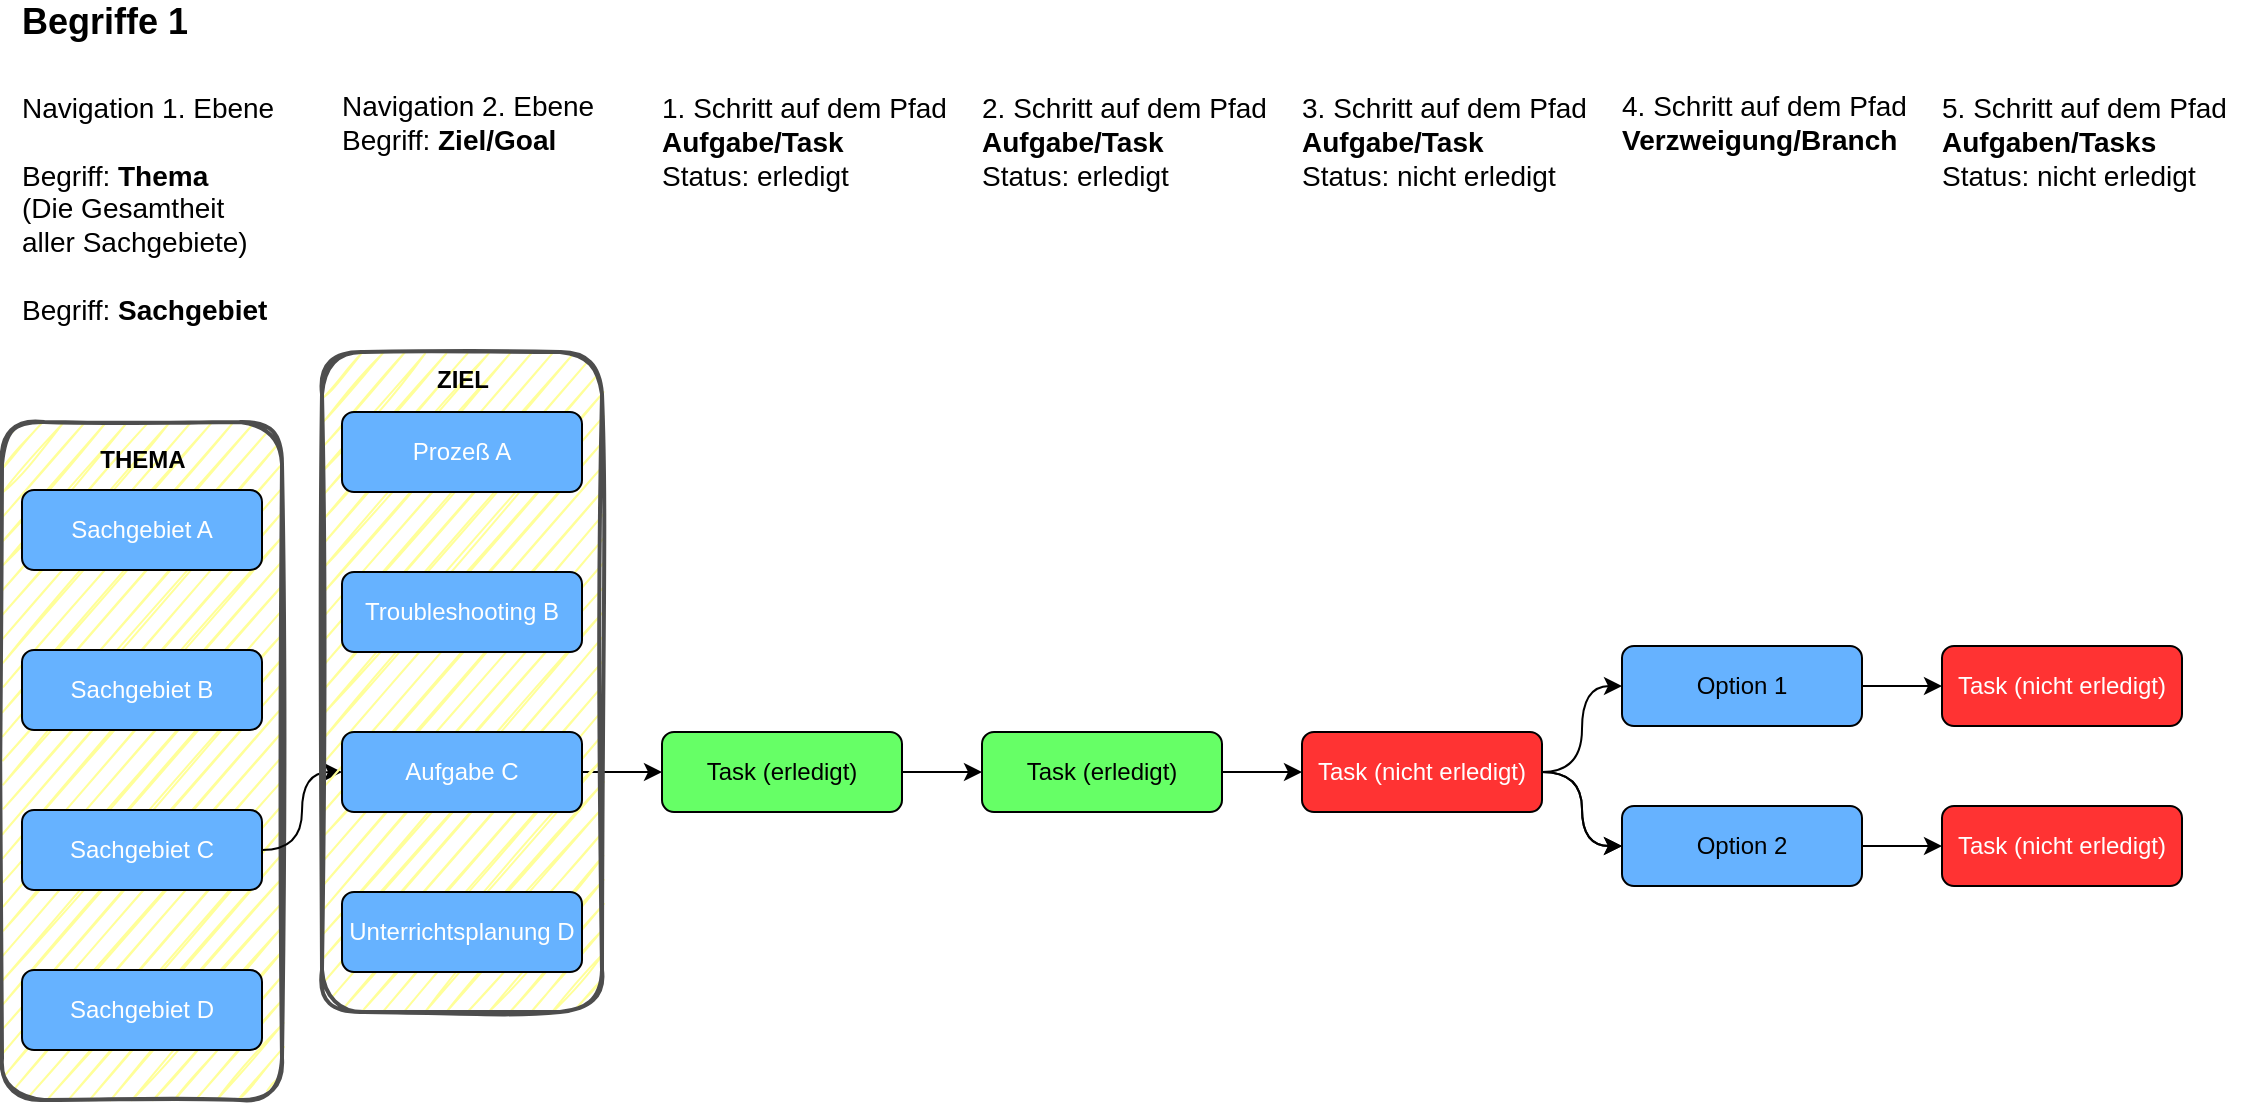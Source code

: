 <mxfile version="14.4.3" type="device"><diagram id="EBWvpGSYEAGrZit5Ipvj" name="Seite-1"><mxGraphModel dx="1422" dy="1649" grid="1" gridSize="10" guides="1" tooltips="1" connect="1" arrows="1" fold="1" page="1" pageScale="1" pageWidth="1169" pageHeight="827" math="0" shadow="0"><root><mxCell id="0"/><mxCell id="1" parent="0"/><mxCell id="T-bWBAVIw8mhw9fDxgCS-1" value="" style="rounded=1;whiteSpace=wrap;html=1;strokeColor=#4D4D4D;strokeWidth=2;shadow=0;sketch=1;container=0;fillColor=#FFFF99;" parent="1" vertex="1"><mxGeometry x="30" y="-590" width="140" height="339" as="geometry"/></mxCell><mxCell id="5r-8OMh4-r3xu5XwcMYP-12" value="" style="edgeStyle=orthogonalEdgeStyle;orthogonalLoop=1;jettySize=auto;html=1;curved=1;entryX=0;entryY=0.5;entryDx=0;entryDy=0;" parent="1" source="5r-8OMh4-r3xu5XwcMYP-3" target="5r-8OMh4-r3xu5XwcMYP-9" edge="1"><mxGeometry relative="1" as="geometry"/></mxCell><mxCell id="5r-8OMh4-r3xu5XwcMYP-5" value="Navigation 1. Ebene&lt;br style=&quot;font-size: 14px&quot;&gt;&lt;br&gt;Begriff: &lt;b&gt;Thema&lt;/b&gt;&lt;br&gt;(Die Gesamtheit&lt;br&gt;aller Sachgebiete)&lt;br&gt;&lt;br&gt;Begriff: &lt;b&gt;Sachgebiet&lt;/b&gt;" style="text;html=1;align=left;verticalAlign=top;resizable=0;points=[];autosize=0;fontSize=14;spacingTop=0;spacing=0;labelPosition=center;verticalLabelPosition=middle;noLabel=0;imageWidth=15;resizeWidth=1;resizeHeight=1;imageAspect=0;movable=1;rotatable=1;deletable=1;editable=1;connectable=1;overflow=visible;" parent="1" vertex="1"><mxGeometry x="40" y="-760" width="175" height="150" as="geometry"/></mxCell><mxCell id="5r-8OMh4-r3xu5XwcMYP-6" value="Navigation 2. Ebene&lt;br style=&quot;font-size: 14px&quot;&gt;Begriff: &lt;b&gt;Ziel/Goal&lt;/b&gt;" style="text;html=1;align=left;verticalAlign=middle;resizable=0;points=[];autosize=1;fontSize=14;spacing=0;" parent="1" vertex="1"><mxGeometry x="200" y="-760" width="140" height="40" as="geometry"/></mxCell><mxCell id="5r-8OMh4-r3xu5XwcMYP-22" value="" style="edgeStyle=orthogonalEdgeStyle;rounded=0;orthogonalLoop=1;jettySize=auto;html=1;" parent="1" source="5r-8OMh4-r3xu5XwcMYP-9" target="5r-8OMh4-r3xu5XwcMYP-15" edge="1"><mxGeometry relative="1" as="geometry"/></mxCell><mxCell id="5r-8OMh4-r3xu5XwcMYP-23" value="" style="edgeStyle=orthogonalEdgeStyle;rounded=0;orthogonalLoop=1;jettySize=auto;html=1;" parent="1" source="5r-8OMh4-r3xu5XwcMYP-15" target="5r-8OMh4-r3xu5XwcMYP-16" edge="1"><mxGeometry relative="1" as="geometry"/></mxCell><mxCell id="5r-8OMh4-r3xu5XwcMYP-15" value="Task (erledigt)" style="rounded=1;whiteSpace=wrap;html=1;fillColor=#66FF66;" parent="1" vertex="1"><mxGeometry x="360" y="-435" width="120" height="40" as="geometry"/></mxCell><mxCell id="5r-8OMh4-r3xu5XwcMYP-24" value="" style="edgeStyle=orthogonalEdgeStyle;rounded=0;orthogonalLoop=1;jettySize=auto;html=1;" parent="1" source="5r-8OMh4-r3xu5XwcMYP-16" target="5r-8OMh4-r3xu5XwcMYP-17" edge="1"><mxGeometry relative="1" as="geometry"/></mxCell><mxCell id="5r-8OMh4-r3xu5XwcMYP-16" value="Task (erledigt)" style="rounded=1;whiteSpace=wrap;html=1;fillColor=#66FF66;" parent="1" vertex="1"><mxGeometry x="520" y="-435" width="120" height="40" as="geometry"/></mxCell><mxCell id="4AK3Yzsg6PkVTGuXF4EL-2" value="" style="edgeStyle=orthogonalEdgeStyle;orthogonalLoop=1;jettySize=auto;html=1;curved=1;" parent="1" source="5r-8OMh4-r3xu5XwcMYP-17" target="5r-8OMh4-r3xu5XwcMYP-19" edge="1"><mxGeometry relative="1" as="geometry"/></mxCell><mxCell id="4AK3Yzsg6PkVTGuXF4EL-3" value="" style="edgeStyle=orthogonalEdgeStyle;curved=1;orthogonalLoop=1;jettySize=auto;html=1;" parent="1" source="5r-8OMh4-r3xu5XwcMYP-17" target="5r-8OMh4-r3xu5XwcMYP-19" edge="1"><mxGeometry relative="1" as="geometry"/></mxCell><mxCell id="4AK3Yzsg6PkVTGuXF4EL-5" style="edgeStyle=orthogonalEdgeStyle;orthogonalLoop=1;jettySize=auto;html=1;curved=1;entryX=0;entryY=0.5;entryDx=0;entryDy=0;" parent="1" source="5r-8OMh4-r3xu5XwcMYP-17" target="5r-8OMh4-r3xu5XwcMYP-18" edge="1"><mxGeometry relative="1" as="geometry"/></mxCell><mxCell id="5r-8OMh4-r3xu5XwcMYP-17" value="&lt;font color=&quot;#ffffff&quot;&gt;Task (nicht erledigt)&lt;/font&gt;" style="rounded=1;whiteSpace=wrap;html=1;fillColor=#FF3333;" parent="1" vertex="1"><mxGeometry x="680" y="-435" width="120" height="40" as="geometry"/></mxCell><mxCell id="5r-8OMh4-r3xu5XwcMYP-27" value="" style="edgeStyle=orthogonalEdgeStyle;rounded=0;orthogonalLoop=1;jettySize=auto;html=1;" parent="1" source="5r-8OMh4-r3xu5XwcMYP-18" target="5r-8OMh4-r3xu5XwcMYP-20" edge="1"><mxGeometry relative="1" as="geometry"/></mxCell><mxCell id="5r-8OMh4-r3xu5XwcMYP-28" value="" style="edgeStyle=orthogonalEdgeStyle;rounded=0;orthogonalLoop=1;jettySize=auto;html=1;" parent="1" source="5r-8OMh4-r3xu5XwcMYP-19" target="5r-8OMh4-r3xu5XwcMYP-21" edge="1"><mxGeometry relative="1" as="geometry"/></mxCell><mxCell id="uANRnjZ_P6z9uHCJrPsR-1" value="1. Schritt auf dem Pfad&lt;br style=&quot;font-size: 14px&quot;&gt;&lt;b&gt;Aufgabe/Task&lt;/b&gt;&lt;br style=&quot;font-size: 14px&quot;&gt;Status: erledigt" style="text;html=1;align=left;verticalAlign=middle;resizable=0;points=[];autosize=1;fontSize=14;spacing=0;" parent="1" vertex="1"><mxGeometry x="360" y="-760" width="160" height="60" as="geometry"/></mxCell><mxCell id="uANRnjZ_P6z9uHCJrPsR-2" value="2. Schritt auf dem Pfad&lt;br style=&quot;font-size: 14px&quot;&gt;&lt;b&gt;Aufgabe/Task&lt;/b&gt;&lt;br style=&quot;font-size: 14px&quot;&gt;Status: erledigt" style="text;html=1;align=left;verticalAlign=middle;resizable=0;points=[];autosize=1;fontSize=14;spacing=0;" parent="1" vertex="1"><mxGeometry x="520" y="-760" width="160" height="60" as="geometry"/></mxCell><mxCell id="uANRnjZ_P6z9uHCJrPsR-3" value="3. Schritt auf dem Pfad&lt;br style=&quot;font-size: 14px&quot;&gt;&lt;b&gt;Aufgabe/Task&lt;/b&gt;&lt;br style=&quot;font-size: 14px&quot;&gt;Status: nicht erledigt" style="text;html=1;align=left;verticalAlign=middle;resizable=0;points=[];autosize=1;fontSize=14;spacing=0;" parent="1" vertex="1"><mxGeometry x="680" y="-760" width="160" height="60" as="geometry"/></mxCell><mxCell id="uANRnjZ_P6z9uHCJrPsR-4" value="4. Schritt auf dem Pfad&lt;br style=&quot;font-size: 14px&quot;&gt;&lt;b&gt;Verzweigung/Branch&lt;/b&gt;" style="text;html=1;align=left;verticalAlign=middle;resizable=0;points=[];autosize=1;fontSize=14;spacing=0;" parent="1" vertex="1"><mxGeometry x="840" y="-760" width="160" height="40" as="geometry"/></mxCell><mxCell id="uANRnjZ_P6z9uHCJrPsR-5" value="5. Schritt auf dem Pfad&lt;br style=&quot;font-size: 14px&quot;&gt;&lt;b&gt;Aufgaben/Tasks&lt;/b&gt;&lt;br style=&quot;font-size: 14px&quot;&gt;Status: nicht erledigt" style="text;html=1;align=left;verticalAlign=middle;resizable=0;points=[];autosize=1;fontSize=14;spacing=0;" parent="1" vertex="1"><mxGeometry x="1000" y="-760" width="160" height="60" as="geometry"/></mxCell><mxCell id="uANRnjZ_P6z9uHCJrPsR-6" value="&lt;font style=&quot;font-size: 18px&quot;&gt;&lt;b&gt;Begriffe 1&lt;/b&gt;&lt;/font&gt;" style="text;html=1;align=left;verticalAlign=middle;resizable=0;points=[];autosize=1;spacing=0;" parent="1" vertex="1"><mxGeometry x="40" y="-800" width="100" height="20" as="geometry"/></mxCell><mxCell id="T-bWBAVIw8mhw9fDxgCS-3" value="" style="group" parent="1" vertex="1" connectable="0"><mxGeometry x="200" y="-595" width="140" height="300" as="geometry"/></mxCell><mxCell id="T-bWBAVIw8mhw9fDxgCS-9" value="" style="rounded=1;whiteSpace=wrap;html=1;shadow=0;sketch=1;strokeColor=#4D4D4D;strokeWidth=2;fillColor=#FFFF99;" parent="T-bWBAVIw8mhw9fDxgCS-3" vertex="1"><mxGeometry x="-10" y="-30" width="140" height="330" as="geometry"/></mxCell><mxCell id="5r-8OMh4-r3xu5XwcMYP-7" value="&lt;font color=&quot;#ffffff&quot;&gt;Prozeß A&lt;/font&gt;" style="rounded=1;whiteSpace=wrap;html=1;fillColor=#66B2FF;" parent="T-bWBAVIw8mhw9fDxgCS-3" vertex="1"><mxGeometry width="120" height="40" as="geometry"/></mxCell><mxCell id="5r-8OMh4-r3xu5XwcMYP-8" value="&lt;font color=&quot;#ffffff&quot;&gt;Troubleshooting B&lt;/font&gt;" style="rounded=1;whiteSpace=wrap;html=1;fillColor=#66B2FF;" parent="T-bWBAVIw8mhw9fDxgCS-3" vertex="1"><mxGeometry y="80" width="120" height="40" as="geometry"/></mxCell><mxCell id="5r-8OMh4-r3xu5XwcMYP-9" value="&lt;font color=&quot;#ffffff&quot;&gt;Aufgabe C&lt;/font&gt;" style="rounded=1;whiteSpace=wrap;html=1;fillColor=#66B2FF;" parent="T-bWBAVIw8mhw9fDxgCS-3" vertex="1"><mxGeometry y="160" width="120" height="40" as="geometry"/></mxCell><mxCell id="5r-8OMh4-r3xu5XwcMYP-10" value="&lt;font color=&quot;#ffffff&quot;&gt;Unterrichtsplanung D&lt;/font&gt;" style="rounded=1;whiteSpace=wrap;html=1;fillColor=#66B2FF;" parent="T-bWBAVIw8mhw9fDxgCS-3" vertex="1"><mxGeometry y="240" width="120" height="40" as="geometry"/></mxCell><mxCell id="T-bWBAVIw8mhw9fDxgCS-10" value="ZIEL" style="text;html=1;align=center;verticalAlign=middle;resizable=0;points=[];autosize=1;fontStyle=1" parent="T-bWBAVIw8mhw9fDxgCS-3" vertex="1"><mxGeometry x="40" y="-26" width="40" height="20" as="geometry"/></mxCell><mxCell id="T-bWBAVIw8mhw9fDxgCS-5" value="" style="group" parent="1" vertex="1" connectable="0"><mxGeometry x="840" y="-478" width="120" height="120" as="geometry"/></mxCell><mxCell id="5r-8OMh4-r3xu5XwcMYP-18" value="Option 1" style="rounded=1;whiteSpace=wrap;html=1;fillColor=#66B2FF;" parent="T-bWBAVIw8mhw9fDxgCS-5" vertex="1"><mxGeometry width="120" height="40" as="geometry"/></mxCell><mxCell id="5r-8OMh4-r3xu5XwcMYP-19" value="Option 2" style="rounded=1;whiteSpace=wrap;html=1;fillColor=#66B2FF;" parent="T-bWBAVIw8mhw9fDxgCS-5" vertex="1"><mxGeometry y="80" width="120" height="40" as="geometry"/></mxCell><mxCell id="T-bWBAVIw8mhw9fDxgCS-6" value="" style="group" parent="1" vertex="1" connectable="0"><mxGeometry x="1000" y="-478" width="120" height="120" as="geometry"/></mxCell><mxCell id="5r-8OMh4-r3xu5XwcMYP-20" value="&lt;font color=&quot;#ffffff&quot;&gt;Task (nicht erledigt)&lt;/font&gt;" style="rounded=1;whiteSpace=wrap;html=1;fillColor=#FF3333;" parent="T-bWBAVIw8mhw9fDxgCS-6" vertex="1"><mxGeometry width="120" height="40" as="geometry"/></mxCell><mxCell id="5r-8OMh4-r3xu5XwcMYP-21" value="&lt;font color=&quot;#ffffff&quot;&gt;Task (nicht erledigt)&lt;/font&gt;" style="rounded=1;whiteSpace=wrap;html=1;fillColor=#FF3333;" parent="T-bWBAVIw8mhw9fDxgCS-6" vertex="1"><mxGeometry y="80" width="120" height="40" as="geometry"/></mxCell><mxCell id="5r-8OMh4-r3xu5XwcMYP-1" value="&lt;font color=&quot;#ffffff&quot;&gt;Sachgebiet A&lt;/font&gt;" style="rounded=1;whiteSpace=wrap;html=1;fillColor=#66B2FF;container=0;" parent="1" vertex="1"><mxGeometry x="40" y="-556" width="120" height="40" as="geometry"/></mxCell><mxCell id="5r-8OMh4-r3xu5XwcMYP-2" value="&lt;font color=&quot;#ffffff&quot;&gt;Sachgebiet B&lt;/font&gt;" style="rounded=1;whiteSpace=wrap;html=1;fillColor=#66B2FF;container=0;" parent="1" vertex="1"><mxGeometry x="40" y="-476" width="120" height="40" as="geometry"/></mxCell><mxCell id="5r-8OMh4-r3xu5XwcMYP-3" value="&lt;font color=&quot;#ffffff&quot;&gt;Sachgebiet C&lt;/font&gt;" style="rounded=1;whiteSpace=wrap;html=1;fillColor=#66B2FF;container=0;" parent="1" vertex="1"><mxGeometry x="40" y="-396" width="120" height="40" as="geometry"/></mxCell><mxCell id="5r-8OMh4-r3xu5XwcMYP-4" value="&lt;font color=&quot;#ffffff&quot;&gt;Sachgebiet D&lt;/font&gt;" style="rounded=1;whiteSpace=wrap;html=1;fillColor=#66B2FF;container=0;" parent="1" vertex="1"><mxGeometry x="40" y="-316" width="120" height="40" as="geometry"/></mxCell><mxCell id="T-bWBAVIw8mhw9fDxgCS-8" value="THEMA" style="text;html=1;align=center;verticalAlign=middle;resizable=0;points=[];autosize=1;fontStyle=1" parent="1" vertex="1"><mxGeometry x="70" y="-581" width="60" height="20" as="geometry"/></mxCell></root></mxGraphModel></diagram></mxfile>